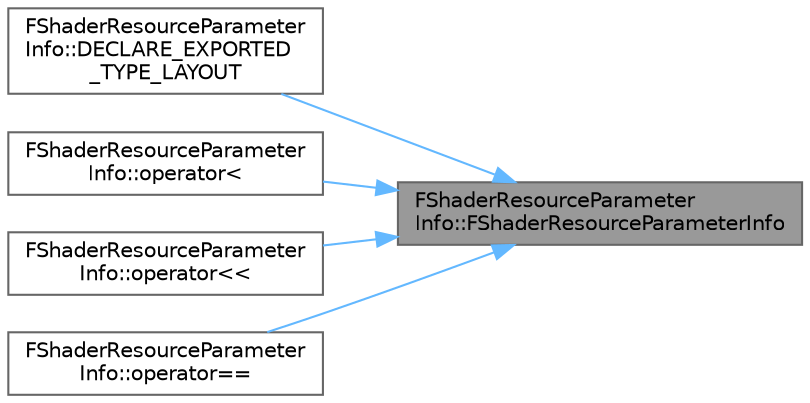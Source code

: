 digraph "FShaderResourceParameterInfo::FShaderResourceParameterInfo"
{
 // INTERACTIVE_SVG=YES
 // LATEX_PDF_SIZE
  bgcolor="transparent";
  edge [fontname=Helvetica,fontsize=10,labelfontname=Helvetica,labelfontsize=10];
  node [fontname=Helvetica,fontsize=10,shape=box,height=0.2,width=0.4];
  rankdir="RL";
  Node1 [id="Node000001",label="FShaderResourceParameter\lInfo::FShaderResourceParameterInfo",height=0.2,width=0.4,color="gray40", fillcolor="grey60", style="filled", fontcolor="black",tooltip=" "];
  Node1 -> Node2 [id="edge1_Node000001_Node000002",dir="back",color="steelblue1",style="solid",tooltip=" "];
  Node2 [id="Node000002",label="FShaderResourceParameter\lInfo::DECLARE_EXPORTED\l_TYPE_LAYOUT",height=0.2,width=0.4,color="grey40", fillcolor="white", style="filled",URL="$d9/d63/classFShaderResourceParameterInfo.html#aa32a7d4309c591cab0282ac412a2e55f",tooltip=" "];
  Node1 -> Node3 [id="edge2_Node000001_Node000003",dir="back",color="steelblue1",style="solid",tooltip=" "];
  Node3 [id="Node000003",label="FShaderResourceParameter\lInfo::operator\<",height=0.2,width=0.4,color="grey40", fillcolor="white", style="filled",URL="$d9/d63/classFShaderResourceParameterInfo.html#a45f2c53f66628dd956750becf4e5c3a2",tooltip=" "];
  Node1 -> Node4 [id="edge3_Node000001_Node000004",dir="back",color="steelblue1",style="solid",tooltip=" "];
  Node4 [id="Node000004",label="FShaderResourceParameter\lInfo::operator\<\<",height=0.2,width=0.4,color="grey40", fillcolor="white", style="filled",URL="$d9/d63/classFShaderResourceParameterInfo.html#a6892ec92a88b2b3ba5a9e0bee85dc55e",tooltip=" "];
  Node1 -> Node5 [id="edge4_Node000001_Node000005",dir="back",color="steelblue1",style="solid",tooltip=" "];
  Node5 [id="Node000005",label="FShaderResourceParameter\lInfo::operator==",height=0.2,width=0.4,color="grey40", fillcolor="white", style="filled",URL="$d9/d63/classFShaderResourceParameterInfo.html#a71fd731cd1843408f4ed9cde68a425ce",tooltip=" "];
}
